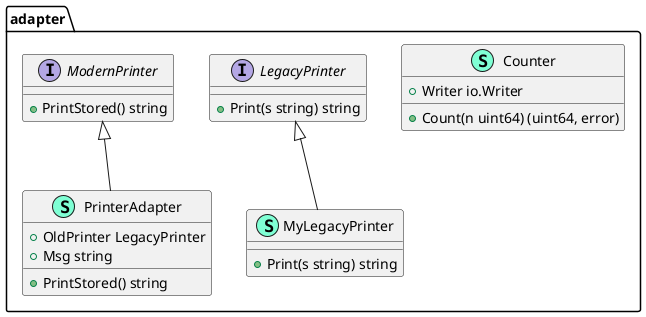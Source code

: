 @startuml
namespace adapter {
    class Counter << (S,Aquamarine) >> {
        + Writer io.Writer

        + Count(n uint64) (uint64, error)

    }
    interface LegacyPrinter  {
        + Print(s string) string

    }
    interface ModernPrinter  {
        + PrintStored() string

    }
    class MyLegacyPrinter << (S,Aquamarine) >> {
        + Print(s string) string

    }
    class PrinterAdapter << (S,Aquamarine) >> {
        + OldPrinter LegacyPrinter
        + Msg string

        + PrintStored() string

    }
}

"adapter.LegacyPrinter" <|-- "adapter.MyLegacyPrinter"
"adapter.ModernPrinter" <|-- "adapter.PrinterAdapter"

@enduml
